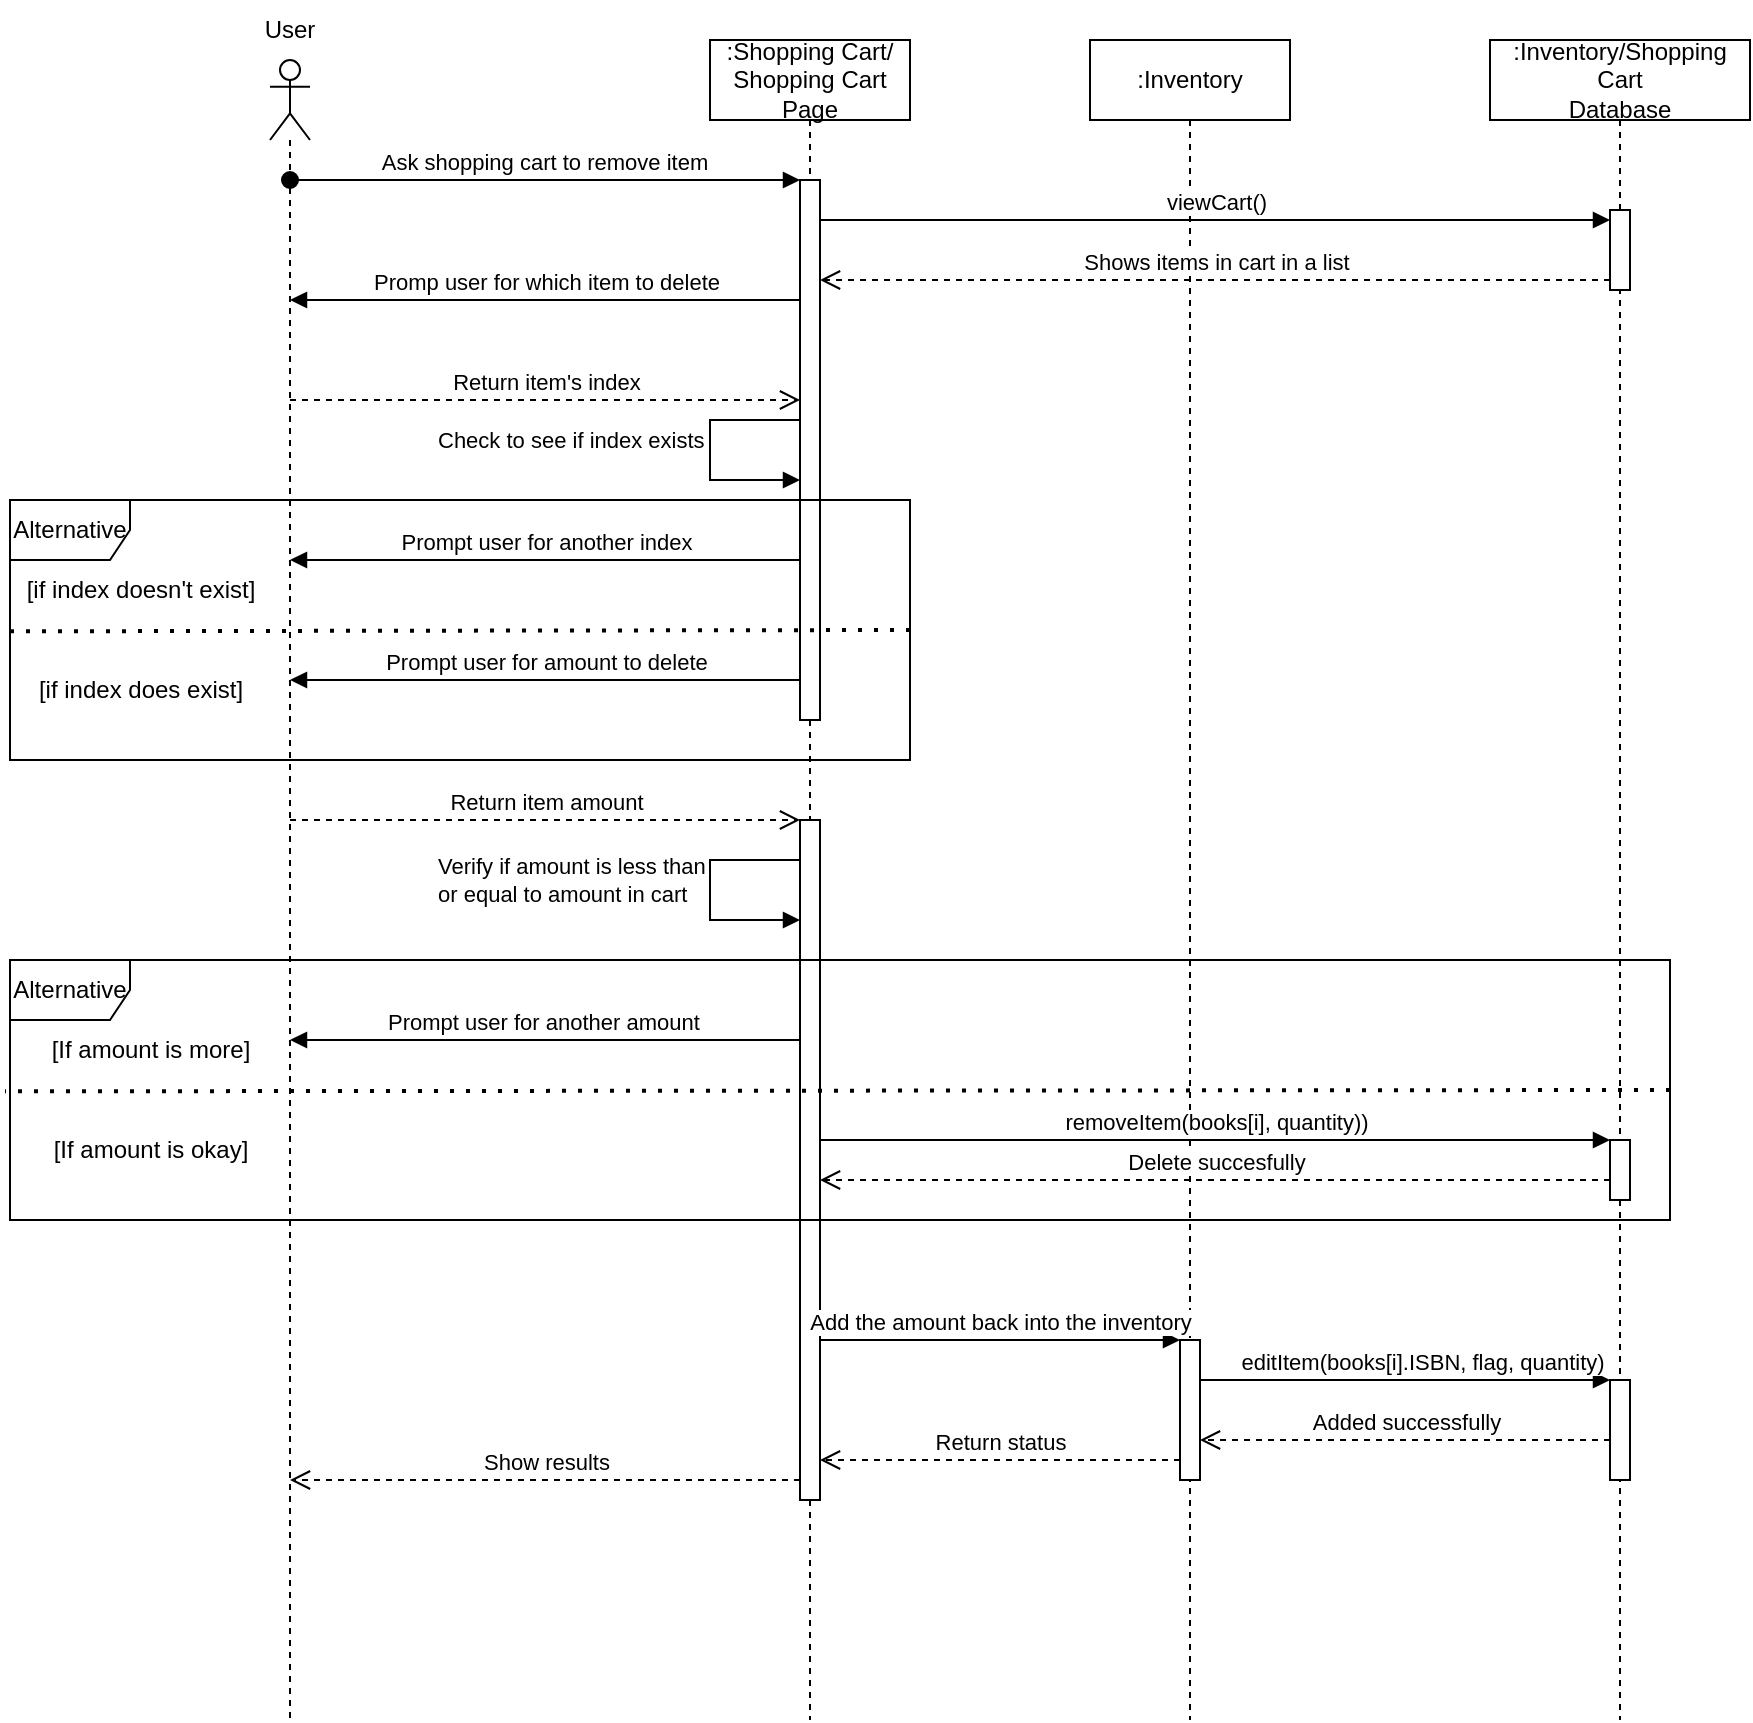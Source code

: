 <mxfile version="20.8.23" type="github">
  <diagram name="Page-1" id="2YBvvXClWsGukQMizWep">
    <mxGraphModel dx="2295" dy="-155" grid="1" gridSize="10" guides="1" tooltips="1" connect="1" arrows="1" fold="1" page="1" pageScale="1" pageWidth="1100" pageHeight="850" math="0" shadow="0">
      <root>
        <mxCell id="0" />
        <mxCell id="1" parent="0" />
        <mxCell id="kBUpviV7Oowvi01GxtMe-9" value=":Inventory" style="shape=umlLifeline;perimeter=lifelinePerimeter;whiteSpace=wrap;html=1;container=0;dropTarget=0;collapsible=0;recursiveResize=0;outlineConnect=0;portConstraint=eastwest;newEdgeStyle={&quot;edgeStyle&quot;:&quot;elbowEdgeStyle&quot;,&quot;elbow&quot;:&quot;vertical&quot;,&quot;curved&quot;:0,&quot;rounded&quot;:0};" parent="1" vertex="1">
          <mxGeometry x="525" y="920" width="100" height="840" as="geometry" />
        </mxCell>
        <mxCell id="kBUpviV7Oowvi01GxtMe-10" value="" style="html=1;points=[];perimeter=orthogonalPerimeter;outlineConnect=0;targetShapes=umlLifeline;portConstraint=eastwest;newEdgeStyle={&quot;edgeStyle&quot;:&quot;elbowEdgeStyle&quot;,&quot;elbow&quot;:&quot;vertical&quot;,&quot;curved&quot;:0,&quot;rounded&quot;:0};" parent="kBUpviV7Oowvi01GxtMe-9" vertex="1">
          <mxGeometry x="45" y="650" width="10" height="70" as="geometry" />
        </mxCell>
        <mxCell id="kBUpviV7Oowvi01GxtMe-11" value="" style="shape=umlLifeline;perimeter=lifelinePerimeter;whiteSpace=wrap;html=1;container=1;dropTarget=0;collapsible=0;recursiveResize=0;outlineConnect=0;portConstraint=eastwest;newEdgeStyle={&quot;edgeStyle&quot;:&quot;elbowEdgeStyle&quot;,&quot;elbow&quot;:&quot;vertical&quot;,&quot;curved&quot;:0,&quot;rounded&quot;:0};participant=umlActor;" parent="1" vertex="1">
          <mxGeometry x="115" y="930" width="20" height="830" as="geometry" />
        </mxCell>
        <mxCell id="kBUpviV7Oowvi01GxtMe-12" value="User" style="text;strokeColor=none;align=center;fillColor=none;html=1;verticalAlign=middle;whiteSpace=wrap;rounded=0;" parent="1" vertex="1">
          <mxGeometry x="95" y="900" width="60" height="30" as="geometry" />
        </mxCell>
        <mxCell id="kBUpviV7Oowvi01GxtMe-13" value="Ask shopping cart to remove item" style="html=1;verticalAlign=bottom;startArrow=oval;endArrow=block;startSize=8;edgeStyle=elbowEdgeStyle;elbow=vertical;curved=0;rounded=0;" parent="1" source="kBUpviV7Oowvi01GxtMe-11" target="kBUpviV7Oowvi01GxtMe-15" edge="1">
          <mxGeometry x="-0.002" relative="1" as="geometry">
            <mxPoint x="235" y="970" as="sourcePoint" />
            <mxPoint x="265" y="990" as="targetPoint" />
            <Array as="points">
              <mxPoint x="225" y="990" />
            </Array>
            <mxPoint as="offset" />
          </mxGeometry>
        </mxCell>
        <mxCell id="kBUpviV7Oowvi01GxtMe-14" value=":Shopping Cart/&lt;br&gt;Shopping Cart Page" style="shape=umlLifeline;perimeter=lifelinePerimeter;whiteSpace=wrap;html=1;container=0;dropTarget=0;collapsible=0;recursiveResize=0;outlineConnect=0;portConstraint=eastwest;newEdgeStyle={&quot;edgeStyle&quot;:&quot;elbowEdgeStyle&quot;,&quot;elbow&quot;:&quot;vertical&quot;,&quot;curved&quot;:0,&quot;rounded&quot;:0};" parent="1" vertex="1">
          <mxGeometry x="335" y="920" width="100" height="840" as="geometry" />
        </mxCell>
        <mxCell id="kBUpviV7Oowvi01GxtMe-15" value="" style="html=1;points=[];perimeter=orthogonalPerimeter;outlineConnect=0;targetShapes=umlLifeline;portConstraint=eastwest;newEdgeStyle={&quot;edgeStyle&quot;:&quot;elbowEdgeStyle&quot;,&quot;elbow&quot;:&quot;vertical&quot;,&quot;curved&quot;:0,&quot;rounded&quot;:0};" parent="kBUpviV7Oowvi01GxtMe-14" vertex="1">
          <mxGeometry x="45" y="70" width="10" height="270" as="geometry" />
        </mxCell>
        <mxCell id="kBUpviV7Oowvi01GxtMe-17" value="" style="html=1;points=[];perimeter=orthogonalPerimeter;outlineConnect=0;targetShapes=umlLifeline;portConstraint=eastwest;newEdgeStyle={&quot;edgeStyle&quot;:&quot;elbowEdgeStyle&quot;,&quot;elbow&quot;:&quot;vertical&quot;,&quot;curved&quot;:0,&quot;rounded&quot;:0};" parent="kBUpviV7Oowvi01GxtMe-14" vertex="1">
          <mxGeometry x="45" y="390" width="10" height="340" as="geometry" />
        </mxCell>
        <mxCell id="kBUpviV7Oowvi01GxtMe-52" value="Check to see if index exists" style="html=1;align=left;spacingLeft=2;endArrow=block;rounded=0;edgeStyle=orthogonalEdgeStyle;curved=0;rounded=0;" parent="kBUpviV7Oowvi01GxtMe-14" source="kBUpviV7Oowvi01GxtMe-15" target="kBUpviV7Oowvi01GxtMe-15" edge="1">
          <mxGeometry x="-0.084" y="-140" relative="1" as="geometry">
            <mxPoint x="280" y="180" as="sourcePoint" />
            <Array as="points">
              <mxPoint y="190" />
              <mxPoint y="220" />
            </Array>
            <mxPoint x="40" y="230.034" as="targetPoint" />
            <mxPoint as="offset" />
          </mxGeometry>
        </mxCell>
        <mxCell id="NzNiIucAg4pDm-GBilc9-1" value="Verify if amount is less than&lt;br&gt;or equal to amount in cart" style="html=1;align=left;spacingLeft=2;endArrow=block;rounded=0;edgeStyle=orthogonalEdgeStyle;curved=0;rounded=0;" edge="1" parent="kBUpviV7Oowvi01GxtMe-14" source="kBUpviV7Oowvi01GxtMe-17" target="kBUpviV7Oowvi01GxtMe-17">
          <mxGeometry x="-0.084" y="-140" relative="1" as="geometry">
            <mxPoint x="45" y="420" as="sourcePoint" />
            <Array as="points">
              <mxPoint y="410" />
              <mxPoint y="440" />
            </Array>
            <mxPoint x="45" y="450" as="targetPoint" />
            <mxPoint as="offset" />
          </mxGeometry>
        </mxCell>
        <mxCell id="kBUpviV7Oowvi01GxtMe-19" value="Promp user for which item to delete" style="html=1;verticalAlign=bottom;endArrow=block;edgeStyle=elbowEdgeStyle;elbow=vertical;curved=0;rounded=0;" parent="1" source="kBUpviV7Oowvi01GxtMe-15" target="kBUpviV7Oowvi01GxtMe-11" edge="1">
          <mxGeometry width="80" relative="1" as="geometry">
            <mxPoint x="175" y="1030" as="sourcePoint" />
            <mxPoint x="255" y="1030" as="targetPoint" />
            <Array as="points">
              <mxPoint x="225" y="1050" />
              <mxPoint x="195" y="1030" />
            </Array>
          </mxGeometry>
        </mxCell>
        <mxCell id="kBUpviV7Oowvi01GxtMe-20" value="Return item&#39;s index" style="html=1;verticalAlign=bottom;endArrow=open;dashed=1;endSize=8;edgeStyle=elbowEdgeStyle;elbow=vertical;curved=0;rounded=0;" parent="1" source="kBUpviV7Oowvi01GxtMe-11" target="kBUpviV7Oowvi01GxtMe-15" edge="1">
          <mxGeometry relative="1" as="geometry">
            <mxPoint x="255" y="1069.5" as="sourcePoint" />
            <mxPoint x="175" y="1069.5" as="targetPoint" />
            <Array as="points">
              <mxPoint x="245" y="1100" />
              <mxPoint x="265" y="1090" />
              <mxPoint x="305" y="1070" />
            </Array>
          </mxGeometry>
        </mxCell>
        <mxCell id="kBUpviV7Oowvi01GxtMe-23" value="Prompt user for another index" style="html=1;verticalAlign=bottom;endArrow=block;edgeStyle=elbowEdgeStyle;elbow=vertical;curved=0;rounded=0;" parent="1" source="kBUpviV7Oowvi01GxtMe-15" target="kBUpviV7Oowvi01GxtMe-11" edge="1">
          <mxGeometry width="80" relative="1" as="geometry">
            <mxPoint x="375" y="1180" as="sourcePoint" />
            <mxPoint x="115" y="1190" as="targetPoint" />
            <Array as="points">
              <mxPoint x="275" y="1180" />
              <mxPoint x="245" y="1170" />
              <mxPoint x="265" y="1160" />
              <mxPoint x="245" y="1160" />
              <mxPoint x="285" y="1150" />
              <mxPoint x="215" y="1190" />
              <mxPoint x="185" y="1180" />
            </Array>
          </mxGeometry>
        </mxCell>
        <mxCell id="kBUpviV7Oowvi01GxtMe-27" value="Prompt user for amount to delete" style="html=1;verticalAlign=bottom;endArrow=block;edgeStyle=elbowEdgeStyle;elbow=vertical;curved=0;rounded=0;" parent="1" source="kBUpviV7Oowvi01GxtMe-15" target="kBUpviV7Oowvi01GxtMe-11" edge="1">
          <mxGeometry width="80" relative="1" as="geometry">
            <mxPoint x="295" y="1320" as="sourcePoint" />
            <mxPoint x="425" y="1360" as="targetPoint" />
            <Array as="points">
              <mxPoint x="355" y="1240" />
              <mxPoint x="335" y="1220" />
              <mxPoint x="265" y="1320" />
              <mxPoint x="235" y="1340" />
              <mxPoint x="435" y="1350" />
            </Array>
          </mxGeometry>
        </mxCell>
        <mxCell id="kBUpviV7Oowvi01GxtMe-28" value="Return item amount" style="html=1;verticalAlign=bottom;endArrow=open;dashed=1;endSize=8;edgeStyle=elbowEdgeStyle;elbow=vertical;curved=0;rounded=0;" parent="1" source="kBUpviV7Oowvi01GxtMe-11" target="kBUpviV7Oowvi01GxtMe-17" edge="1">
          <mxGeometry relative="1" as="geometry">
            <mxPoint x="235" y="1370" as="sourcePoint" />
            <mxPoint x="295" y="1360" as="targetPoint" />
            <Array as="points">
              <mxPoint x="345" y="1310" />
              <mxPoint x="315" y="1330" />
              <mxPoint x="195" y="1360" />
            </Array>
          </mxGeometry>
        </mxCell>
        <mxCell id="kBUpviV7Oowvi01GxtMe-31" value="Prompt user for another amount&amp;nbsp;" style="html=1;verticalAlign=bottom;endArrow=block;edgeStyle=elbowEdgeStyle;elbow=vertical;curved=0;rounded=0;" parent="1" source="kBUpviV7Oowvi01GxtMe-17" edge="1" target="kBUpviV7Oowvi01GxtMe-11">
          <mxGeometry width="80" relative="1" as="geometry">
            <mxPoint x="375" y="1420" as="sourcePoint" />
            <mxPoint x="120" y="1420" as="targetPoint" />
            <Array as="points">
              <mxPoint x="260" y="1420" />
              <mxPoint x="230" y="1440" />
              <mxPoint x="430" y="1450" />
            </Array>
          </mxGeometry>
        </mxCell>
        <mxCell id="kBUpviV7Oowvi01GxtMe-35" value="Add the amount back into the inventory" style="html=1;verticalAlign=bottom;endArrow=block;edgeStyle=elbowEdgeStyle;elbow=vertical;curved=0;rounded=0;" parent="1" source="kBUpviV7Oowvi01GxtMe-17" target="kBUpviV7Oowvi01GxtMe-10" edge="1">
          <mxGeometry width="80" relative="1" as="geometry">
            <mxPoint x="395" y="1650" as="sourcePoint" />
            <mxPoint x="425" y="1580" as="targetPoint" />
            <Array as="points">
              <mxPoint x="505" y="1570" />
              <mxPoint x="425" y="1650" />
              <mxPoint x="555" y="1630" />
              <mxPoint x="535" y="1600" />
              <mxPoint x="565" y="1590" />
            </Array>
          </mxGeometry>
        </mxCell>
        <mxCell id="kBUpviV7Oowvi01GxtMe-36" value="Return status" style="html=1;verticalAlign=bottom;endArrow=open;dashed=1;endSize=8;edgeStyle=elbowEdgeStyle;elbow=vertical;curved=0;rounded=0;" parent="1" source="kBUpviV7Oowvi01GxtMe-10" target="kBUpviV7Oowvi01GxtMe-17" edge="1">
          <mxGeometry relative="1" as="geometry">
            <mxPoint x="655" y="1640" as="sourcePoint" />
            <mxPoint x="335" y="1640" as="targetPoint" />
            <Array as="points">
              <mxPoint x="495" y="1630" />
              <mxPoint x="405" y="1700" />
              <mxPoint x="585" y="1690" />
              <mxPoint x="535" y="1680" />
              <mxPoint x="575" y="1650" />
              <mxPoint x="365" y="1640" />
            </Array>
          </mxGeometry>
        </mxCell>
        <mxCell id="kBUpviV7Oowvi01GxtMe-37" value="Show results" style="html=1;verticalAlign=bottom;endArrow=open;dashed=1;endSize=8;edgeStyle=elbowEdgeStyle;elbow=vertical;curved=0;rounded=0;" parent="1" source="kBUpviV7Oowvi01GxtMe-17" target="kBUpviV7Oowvi01GxtMe-11" edge="1">
          <mxGeometry relative="1" as="geometry">
            <mxPoint x="275" y="1660" as="sourcePoint" />
            <mxPoint x="205" y="1660" as="targetPoint" />
            <Array as="points">
              <mxPoint x="275" y="1640" />
              <mxPoint x="285" y="1720" />
              <mxPoint x="255" y="1700" />
              <mxPoint x="145" y="1660" />
            </Array>
          </mxGeometry>
        </mxCell>
        <mxCell id="kBUpviV7Oowvi01GxtMe-40" value=":Inventory/Shopping Cart&lt;br&gt;Database" style="shape=umlLifeline;perimeter=lifelinePerimeter;whiteSpace=wrap;html=1;container=0;dropTarget=0;collapsible=0;recursiveResize=0;outlineConnect=0;portConstraint=eastwest;newEdgeStyle={&quot;edgeStyle&quot;:&quot;elbowEdgeStyle&quot;,&quot;elbow&quot;:&quot;vertical&quot;,&quot;curved&quot;:0,&quot;rounded&quot;:0};" parent="1" vertex="1">
          <mxGeometry x="725" y="920" width="130" height="840" as="geometry" />
        </mxCell>
        <mxCell id="kBUpviV7Oowvi01GxtMe-41" value="" style="html=1;points=[];perimeter=orthogonalPerimeter;outlineConnect=0;targetShapes=umlLifeline;portConstraint=eastwest;newEdgeStyle={&quot;edgeStyle&quot;:&quot;elbowEdgeStyle&quot;,&quot;elbow&quot;:&quot;vertical&quot;,&quot;curved&quot;:0,&quot;rounded&quot;:0};" parent="kBUpviV7Oowvi01GxtMe-40" vertex="1">
          <mxGeometry x="60" y="550" width="10" height="30" as="geometry" />
        </mxCell>
        <mxCell id="kBUpviV7Oowvi01GxtMe-42" value="" style="html=1;points=[];perimeter=orthogonalPerimeter;outlineConnect=0;targetShapes=umlLifeline;portConstraint=eastwest;newEdgeStyle={&quot;edgeStyle&quot;:&quot;elbowEdgeStyle&quot;,&quot;elbow&quot;:&quot;vertical&quot;,&quot;curved&quot;:0,&quot;rounded&quot;:0};" parent="kBUpviV7Oowvi01GxtMe-40" vertex="1">
          <mxGeometry x="60" y="85" width="10" height="40" as="geometry" />
        </mxCell>
        <mxCell id="kBUpviV7Oowvi01GxtMe-43" value="" style="html=1;points=[];perimeter=orthogonalPerimeter;outlineConnect=0;targetShapes=umlLifeline;portConstraint=eastwest;newEdgeStyle={&quot;edgeStyle&quot;:&quot;elbowEdgeStyle&quot;,&quot;elbow&quot;:&quot;vertical&quot;,&quot;curved&quot;:0,&quot;rounded&quot;:0};" parent="kBUpviV7Oowvi01GxtMe-40" vertex="1">
          <mxGeometry x="60" y="670" width="10" height="50" as="geometry" />
        </mxCell>
        <mxCell id="kBUpviV7Oowvi01GxtMe-44" value="viewCart()" style="html=1;verticalAlign=bottom;endArrow=block;edgeStyle=elbowEdgeStyle;elbow=vertical;curved=0;rounded=0;" parent="1" source="kBUpviV7Oowvi01GxtMe-15" target="kBUpviV7Oowvi01GxtMe-42" edge="1">
          <mxGeometry width="80" relative="1" as="geometry">
            <mxPoint x="500.0" y="1010" as="sourcePoint" />
            <mxPoint x="605" y="1010" as="targetPoint" />
            <Array as="points">
              <mxPoint x="565" y="1010" />
              <mxPoint x="575" y="1010" />
              <mxPoint x="595" y="1000" />
              <mxPoint x="645" y="1000" />
              <mxPoint x="625" y="990" />
              <mxPoint x="365" y="1000" />
              <mxPoint x="315" y="1010" />
              <mxPoint x="535" y="1050" />
            </Array>
            <mxPoint as="offset" />
          </mxGeometry>
        </mxCell>
        <mxCell id="kBUpviV7Oowvi01GxtMe-45" value="Shows items in cart in a list" style="html=1;verticalAlign=bottom;endArrow=open;dashed=1;endSize=8;edgeStyle=elbowEdgeStyle;elbow=vertical;curved=0;rounded=0;" parent="1" source="kBUpviV7Oowvi01GxtMe-42" target="kBUpviV7Oowvi01GxtMe-15" edge="1">
          <mxGeometry x="0.001" relative="1" as="geometry">
            <mxPoint x="655" y="1030" as="sourcePoint" />
            <mxPoint x="655" y="1050" as="targetPoint" />
            <Array as="points">
              <mxPoint x="705" y="1040" />
              <mxPoint x="515" y="1050" />
              <mxPoint x="405" y="1030" />
              <mxPoint x="465" y="1020" />
              <mxPoint x="415" y="1030" />
            </Array>
            <mxPoint as="offset" />
          </mxGeometry>
        </mxCell>
        <mxCell id="kBUpviV7Oowvi01GxtMe-47" value="removeItem(books[i], quantity))" style="html=1;verticalAlign=bottom;endArrow=block;edgeStyle=elbowEdgeStyle;elbow=vertical;curved=0;rounded=0;" parent="1" target="kBUpviV7Oowvi01GxtMe-41" edge="1" source="kBUpviV7Oowvi01GxtMe-17">
          <mxGeometry width="80" relative="1" as="geometry">
            <mxPoint x="500.0" y="1570" as="sourcePoint" />
            <mxPoint x="665" y="1570" as="targetPoint" />
            <Array as="points">
              <mxPoint x="715" y="1470" />
              <mxPoint x="775" y="1570" />
            </Array>
          </mxGeometry>
        </mxCell>
        <mxCell id="kBUpviV7Oowvi01GxtMe-48" value="Delete succesfully" style="html=1;verticalAlign=bottom;endArrow=open;dashed=1;endSize=8;edgeStyle=elbowEdgeStyle;elbow=vertical;curved=0;rounded=0;" parent="1" source="kBUpviV7Oowvi01GxtMe-41" edge="1" target="kBUpviV7Oowvi01GxtMe-17">
          <mxGeometry relative="1" as="geometry">
            <mxPoint x="715" y="1600" as="sourcePoint" />
            <mxPoint x="500.0" y="1600" as="targetPoint" />
            <Array as="points">
              <mxPoint x="535" y="1490" />
              <mxPoint x="665" y="1490" />
              <mxPoint x="565" y="1600" />
              <mxPoint x="615" y="1610" />
              <mxPoint x="575" y="1590" />
            </Array>
          </mxGeometry>
        </mxCell>
        <mxCell id="kBUpviV7Oowvi01GxtMe-49" value="editItem(books[i].ISBN, flag, quantity)" style="html=1;verticalAlign=bottom;endArrow=block;edgeStyle=elbowEdgeStyle;elbow=vertical;curved=0;rounded=0;" parent="1" source="kBUpviV7Oowvi01GxtMe-10" target="kBUpviV7Oowvi01GxtMe-43" edge="1">
          <mxGeometry x="0.083" width="80" relative="1" as="geometry">
            <mxPoint x="715" y="1660" as="sourcePoint" />
            <mxPoint x="795" y="1660" as="targetPoint" />
            <Array as="points">
              <mxPoint x="715" y="1590" />
              <mxPoint x="715" y="1660" />
            </Array>
            <mxPoint as="offset" />
          </mxGeometry>
        </mxCell>
        <mxCell id="kBUpviV7Oowvi01GxtMe-50" value="Added successfully" style="html=1;verticalAlign=bottom;endArrow=open;dashed=1;endSize=8;edgeStyle=elbowEdgeStyle;elbow=vertical;curved=0;rounded=0;" parent="1" source="kBUpviV7Oowvi01GxtMe-43" target="kBUpviV7Oowvi01GxtMe-10" edge="1">
          <mxGeometry relative="1" as="geometry">
            <mxPoint x="815" y="1690.22" as="sourcePoint" />
            <mxPoint x="735" y="1690.22" as="targetPoint" />
            <Array as="points">
              <mxPoint x="725" y="1620" />
              <mxPoint x="765" y="1690" />
            </Array>
          </mxGeometry>
        </mxCell>
        <mxCell id="kBUpviV7Oowvi01GxtMe-55" value="Alternative" style="shape=umlFrame;whiteSpace=wrap;html=1;pointerEvents=0;" parent="1" vertex="1">
          <mxGeometry x="-15" y="1150" width="450" height="130" as="geometry" />
        </mxCell>
        <mxCell id="kBUpviV7Oowvi01GxtMe-56" value="" style="endArrow=none;dashed=1;html=1;dashPattern=1 3;strokeWidth=2;rounded=0;exitX=1;exitY=0.5;exitDx=0;exitDy=0;exitPerimeter=0;entryX=-0.003;entryY=0.505;entryDx=0;entryDy=0;entryPerimeter=0;" parent="1" source="kBUpviV7Oowvi01GxtMe-55" target="kBUpviV7Oowvi01GxtMe-55" edge="1">
          <mxGeometry width="50" height="50" relative="1" as="geometry">
            <mxPoint x="747" y="1220.5" as="sourcePoint" />
            <mxPoint x="25" y="1219.5" as="targetPoint" />
            <Array as="points" />
          </mxGeometry>
        </mxCell>
        <mxCell id="kBUpviV7Oowvi01GxtMe-57" value="[if index doesn&#39;t exist]" style="text;html=1;align=center;verticalAlign=middle;resizable=0;points=[];autosize=1;strokeColor=none;fillColor=none;" parent="1" vertex="1">
          <mxGeometry x="-20" y="1180" width="140" height="30" as="geometry" />
        </mxCell>
        <mxCell id="kBUpviV7Oowvi01GxtMe-59" value="[if index does exist]" style="text;html=1;align=center;verticalAlign=middle;resizable=0;points=[];autosize=1;strokeColor=none;fillColor=none;" parent="1" vertex="1">
          <mxGeometry x="-15" y="1230" width="130" height="30" as="geometry" />
        </mxCell>
        <mxCell id="NzNiIucAg4pDm-GBilc9-2" value="Alternative" style="shape=umlFrame;whiteSpace=wrap;html=1;pointerEvents=0;" vertex="1" parent="1">
          <mxGeometry x="-15" y="1380" width="830" height="130" as="geometry" />
        </mxCell>
        <mxCell id="NzNiIucAg4pDm-GBilc9-3" value="" style="endArrow=none;dashed=1;html=1;dashPattern=1 3;strokeWidth=2;rounded=0;exitX=1;exitY=0.5;exitDx=0;exitDy=0;exitPerimeter=0;entryX=-0.003;entryY=0.505;entryDx=0;entryDy=0;entryPerimeter=0;" edge="1" parent="1" source="NzNiIucAg4pDm-GBilc9-2" target="NzNiIucAg4pDm-GBilc9-2">
          <mxGeometry width="50" height="50" relative="1" as="geometry">
            <mxPoint x="747" y="1450.5" as="sourcePoint" />
            <mxPoint x="25" y="1449.5" as="targetPoint" />
            <Array as="points" />
          </mxGeometry>
        </mxCell>
        <mxCell id="NzNiIucAg4pDm-GBilc9-4" value="[If amount is more]" style="text;html=1;align=center;verticalAlign=middle;resizable=0;points=[];autosize=1;strokeColor=none;fillColor=none;" vertex="1" parent="1">
          <mxGeometry x="-5" y="1410" width="120" height="30" as="geometry" />
        </mxCell>
        <mxCell id="NzNiIucAg4pDm-GBilc9-5" value="[If amount is okay]" style="text;html=1;align=center;verticalAlign=middle;resizable=0;points=[];autosize=1;strokeColor=none;fillColor=none;" vertex="1" parent="1">
          <mxGeometry x="-5" y="1460" width="120" height="30" as="geometry" />
        </mxCell>
      </root>
    </mxGraphModel>
  </diagram>
</mxfile>
